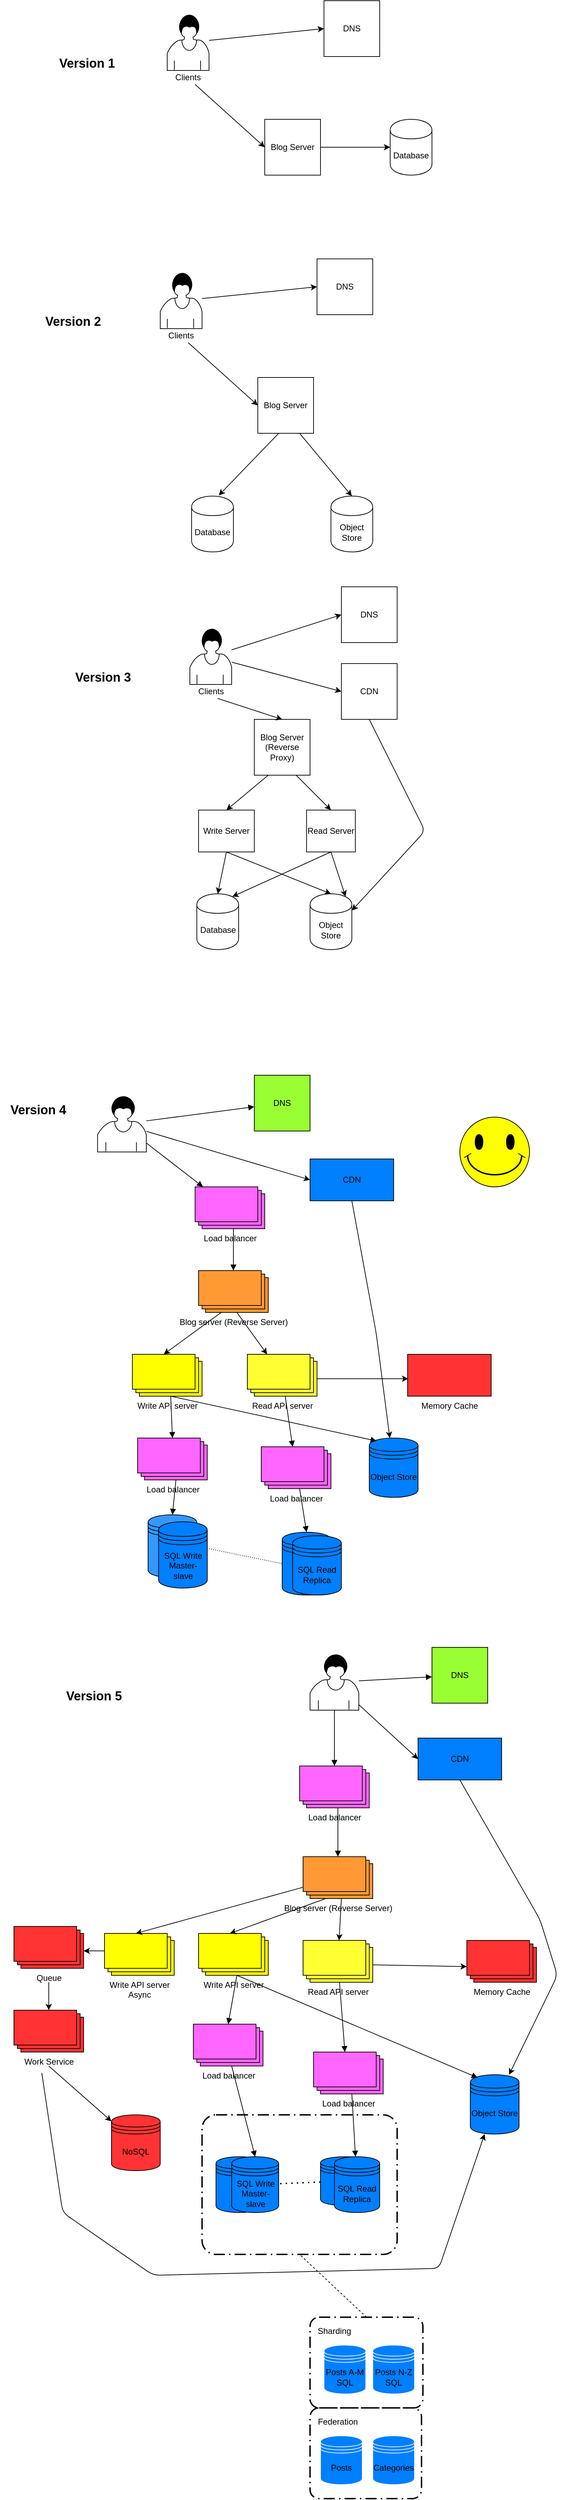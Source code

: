 <mxfile version="13.5.1" type="github">
  <diagram id="nIgM2CQnIiAUqfBgrc0h" name="Page-1">
    <mxGraphModel dx="1355" dy="1857" grid="1" gridSize="10" guides="1" tooltips="1" connect="1" arrows="1" fold="1" page="1" pageScale="1" pageWidth="850" pageHeight="1100" math="0" shadow="0">
      <root>
        <mxCell id="0" />
        <mxCell id="1" parent="0" />
        <mxCell id="j7_YDJlkBNI9QE4So6l1-29" value="" style="shape=mxgraph.bpmn.user_task;html=1;outlineConnect=0;" parent="1" vertex="1">
          <mxGeometry x="160" y="500" width="70" height="80" as="geometry" />
        </mxCell>
        <mxCell id="j7_YDJlkBNI9QE4So6l1-30" value="DNS" style="whiteSpace=wrap;html=1;aspect=fixed;fillColor=#99FF33;" parent="1" vertex="1">
          <mxGeometry x="385" y="470" width="80" height="80" as="geometry" />
        </mxCell>
        <mxCell id="j7_YDJlkBNI9QE4So6l1-34" value="Load balancer&lt;br&gt;" style="verticalLabelPosition=bottom;verticalAlign=top;html=1;shape=mxgraph.basic.layered_rect;dx=10;outlineConnect=0;fillColor=#FF66FF;" parent="1" vertex="1">
          <mxGeometry x="300" y="630" width="100" height="60" as="geometry" />
        </mxCell>
        <mxCell id="j7_YDJlkBNI9QE4So6l1-38" value="" style="endArrow=block;endFill=1;endSize=6;html=1;" parent="1" source="j7_YDJlkBNI9QE4So6l1-29" target="j7_YDJlkBNI9QE4So6l1-30" edge="1">
          <mxGeometry width="100" relative="1" as="geometry">
            <mxPoint x="370" y="680" as="sourcePoint" />
            <mxPoint x="470" y="680" as="targetPoint" />
          </mxGeometry>
        </mxCell>
        <mxCell id="j7_YDJlkBNI9QE4So6l1-39" value="" style="endArrow=block;endFill=1;endSize=6;html=1;" parent="1" source="j7_YDJlkBNI9QE4So6l1-29" target="j7_YDJlkBNI9QE4So6l1-34" edge="1">
          <mxGeometry width="100" relative="1" as="geometry">
            <mxPoint x="370" y="680" as="sourcePoint" />
            <mxPoint x="470" y="680" as="targetPoint" />
          </mxGeometry>
        </mxCell>
        <mxCell id="j7_YDJlkBNI9QE4So6l1-40" value="Blog server (Reverse Server)" style="verticalLabelPosition=bottom;verticalAlign=top;html=1;shape=mxgraph.basic.layered_rect;dx=10;outlineConnect=0;fillColor=#FF9933;" parent="1" vertex="1">
          <mxGeometry x="305" y="750" width="100" height="60" as="geometry" />
        </mxCell>
        <mxCell id="j7_YDJlkBNI9QE4So6l1-42" value="" style="endArrow=block;endFill=1;endSize=6;html=1;exitX=0;exitY=0;exitDx=55;exitDy=60;exitPerimeter=0;" parent="1" source="j7_YDJlkBNI9QE4So6l1-34" target="j7_YDJlkBNI9QE4So6l1-40" edge="1">
          <mxGeometry width="100" relative="1" as="geometry">
            <mxPoint x="370" y="840" as="sourcePoint" />
            <mxPoint x="470" y="840" as="targetPoint" />
          </mxGeometry>
        </mxCell>
        <mxCell id="d7rvPpVfpuaWxD57RzpC-1" value="Write API server" style="verticalLabelPosition=bottom;verticalAlign=top;html=1;shape=mxgraph.basic.layered_rect;dx=10;outlineConnect=0;fillColor=#FFFF00;" vertex="1" parent="1">
          <mxGeometry x="210" y="870" width="100" height="60" as="geometry" />
        </mxCell>
        <mxCell id="d7rvPpVfpuaWxD57RzpC-2" value="Read API server" style="verticalLabelPosition=bottom;verticalAlign=top;html=1;shape=mxgraph.basic.layered_rect;dx=10;outlineConnect=0;fillColor=#FFFF33;" vertex="1" parent="1">
          <mxGeometry x="375" y="870" width="100" height="60" as="geometry" />
        </mxCell>
        <mxCell id="d7rvPpVfpuaWxD57RzpC-3" value="" style="endArrow=classic;html=1;entryX=0;entryY=0;entryDx=45;entryDy=0;entryPerimeter=0;exitX=0;exitY=0;exitDx=32.5;exitDy=60;exitPerimeter=0;" edge="1" parent="1" source="j7_YDJlkBNI9QE4So6l1-40" target="d7rvPpVfpuaWxD57RzpC-1">
          <mxGeometry width="50" height="50" relative="1" as="geometry">
            <mxPoint x="400" y="810" as="sourcePoint" />
            <mxPoint x="450" y="760" as="targetPoint" />
          </mxGeometry>
        </mxCell>
        <mxCell id="d7rvPpVfpuaWxD57RzpC-4" value="" style="endArrow=classic;html=1;exitX=0;exitY=0;exitDx=55;exitDy=60;exitPerimeter=0;" edge="1" parent="1" source="j7_YDJlkBNI9QE4So6l1-40" target="d7rvPpVfpuaWxD57RzpC-2">
          <mxGeometry width="50" height="50" relative="1" as="geometry">
            <mxPoint x="400" y="810" as="sourcePoint" />
            <mxPoint x="450" y="760" as="targetPoint" />
          </mxGeometry>
        </mxCell>
        <mxCell id="d7rvPpVfpuaWxD57RzpC-5" value="" style="verticalLabelPosition=bottom;verticalAlign=top;html=1;shape=mxgraph.basic.smiley;fillColor=#FFFF00;" vertex="1" parent="1">
          <mxGeometry x="680" y="530" width="100" height="100" as="geometry" />
        </mxCell>
        <mxCell id="d7rvPpVfpuaWxD57RzpC-6" value="" style="shape=datastore;whiteSpace=wrap;html=1;fillColor=#007FFF;" vertex="1" parent="1">
          <mxGeometry x="425" y="1125" width="70" height="90" as="geometry" />
        </mxCell>
        <mxCell id="d7rvPpVfpuaWxD57RzpC-10" value="" style="shape=datastore;whiteSpace=wrap;html=1;fillColor=#3399FF;" vertex="1" parent="1">
          <mxGeometry x="232.5" y="1100" width="70" height="90" as="geometry" />
        </mxCell>
        <mxCell id="d7rvPpVfpuaWxD57RzpC-11" value="" style="endArrow=none;html=1;rounded=0;dashed=1;dashPattern=1 2;exitX=1;exitY=0.5;exitDx=0;exitDy=0;entryX=0;entryY=0.5;entryDx=0;entryDy=0;" edge="1" parent="1" source="d7rvPpVfpuaWxD57RzpC-10" target="d7rvPpVfpuaWxD57RzpC-6">
          <mxGeometry relative="1" as="geometry">
            <mxPoint x="340" y="840" as="sourcePoint" />
            <mxPoint x="500" y="840" as="targetPoint" />
          </mxGeometry>
        </mxCell>
        <mxCell id="d7rvPpVfpuaWxD57RzpC-12" value="" style="resizable=0;html=1;align=left;verticalAlign=bottom;" connectable="0" vertex="1" parent="d7rvPpVfpuaWxD57RzpC-11">
          <mxGeometry x="-1" relative="1" as="geometry" />
        </mxCell>
        <mxCell id="d7rvPpVfpuaWxD57RzpC-13" value="" style="resizable=0;html=1;align=right;verticalAlign=bottom;" connectable="0" vertex="1" parent="d7rvPpVfpuaWxD57RzpC-11">
          <mxGeometry x="1" relative="1" as="geometry" />
        </mxCell>
        <mxCell id="d7rvPpVfpuaWxD57RzpC-14" value="" style="endArrow=classic;html=1;exitX=0;exitY=0;exitDx=100;exitDy=35;exitPerimeter=0;entryX=0.008;entryY=0.583;entryDx=0;entryDy=0;entryPerimeter=0;" edge="1" parent="1" source="d7rvPpVfpuaWxD57RzpC-2" target="d7rvPpVfpuaWxD57RzpC-114">
          <mxGeometry width="50" height="50" relative="1" as="geometry">
            <mxPoint x="400" y="840" as="sourcePoint" />
            <mxPoint x="610" y="907.5" as="targetPoint" />
          </mxGeometry>
        </mxCell>
        <mxCell id="d7rvPpVfpuaWxD57RzpC-15" value="" style="endArrow=block;endFill=1;endSize=6;html=1;exitX=0;exitY=0;exitDx=55;exitDy=60;exitPerimeter=0;entryX=0.5;entryY=0;entryDx=0;entryDy=0;" edge="1" parent="1" source="d7rvPpVfpuaWxD57RzpC-75" target="d7rvPpVfpuaWxD57RzpC-10">
          <mxGeometry width="100" relative="1" as="geometry">
            <mxPoint x="370" y="810" as="sourcePoint" />
            <mxPoint x="470" y="810" as="targetPoint" />
          </mxGeometry>
        </mxCell>
        <mxCell id="d7rvPpVfpuaWxD57RzpC-17" value="CDN" style="rounded=0;whiteSpace=wrap;html=1;fillColor=#007FFF;" vertex="1" parent="1">
          <mxGeometry x="465" y="590" width="120" height="60" as="geometry" />
        </mxCell>
        <mxCell id="d7rvPpVfpuaWxD57RzpC-18" value="" style="endArrow=classic;html=1;entryX=0;entryY=0.5;entryDx=0;entryDy=0;" edge="1" parent="1" source="j7_YDJlkBNI9QE4So6l1-29" target="d7rvPpVfpuaWxD57RzpC-17">
          <mxGeometry width="50" height="50" relative="1" as="geometry">
            <mxPoint x="400" y="840" as="sourcePoint" />
            <mxPoint x="450" y="790" as="targetPoint" />
          </mxGeometry>
        </mxCell>
        <mxCell id="d7rvPpVfpuaWxD57RzpC-19" value="" style="endArrow=classic;html=1;exitX=0.5;exitY=1;exitDx=0;exitDy=0;" edge="1" parent="1" source="d7rvPpVfpuaWxD57RzpC-17" target="d7rvPpVfpuaWxD57RzpC-70">
          <mxGeometry width="50" height="50" relative="1" as="geometry">
            <mxPoint x="400" y="840" as="sourcePoint" />
            <mxPoint x="450" y="790" as="targetPoint" />
            <Array as="points">
              <mxPoint x="560" y="840" />
            </Array>
          </mxGeometry>
        </mxCell>
        <mxCell id="d7rvPpVfpuaWxD57RzpC-20" value="" style="shape=mxgraph.bpmn.user_task;html=1;outlineConnect=0;fillColor=#FFFFFF;strokeColor=#000000;" vertex="1" parent="1">
          <mxGeometry x="260" y="-1050" width="60" height="80" as="geometry" />
        </mxCell>
        <mxCell id="d7rvPpVfpuaWxD57RzpC-21" value="Clients" style="text;html=1;strokeColor=none;fillColor=none;align=center;verticalAlign=middle;whiteSpace=wrap;rounded=0;" vertex="1" parent="1">
          <mxGeometry x="270" y="-970" width="40" height="20" as="geometry" />
        </mxCell>
        <mxCell id="d7rvPpVfpuaWxD57RzpC-23" value="DNS" style="whiteSpace=wrap;html=1;aspect=fixed;strokeColor=#000000;fillColor=#FFFFFF;" vertex="1" parent="1">
          <mxGeometry x="485" y="-1070" width="80" height="80" as="geometry" />
        </mxCell>
        <mxCell id="d7rvPpVfpuaWxD57RzpC-24" value="" style="endArrow=classic;html=1;entryX=0;entryY=0.5;entryDx=0;entryDy=0;" edge="1" parent="1" source="d7rvPpVfpuaWxD57RzpC-20" target="d7rvPpVfpuaWxD57RzpC-23">
          <mxGeometry width="50" height="50" relative="1" as="geometry">
            <mxPoint x="540" y="-810" as="sourcePoint" />
            <mxPoint x="590" y="-860" as="targetPoint" />
          </mxGeometry>
        </mxCell>
        <mxCell id="d7rvPpVfpuaWxD57RzpC-25" value="Blog Server" style="whiteSpace=wrap;html=1;aspect=fixed;strokeColor=#000000;fillColor=#FFFFFF;" vertex="1" parent="1">
          <mxGeometry x="400" y="-900" width="80" height="80" as="geometry" />
        </mxCell>
        <mxCell id="d7rvPpVfpuaWxD57RzpC-26" value="" style="endArrow=classic;html=1;exitX=0.75;exitY=1;exitDx=0;exitDy=0;entryX=0;entryY=0.5;entryDx=0;entryDy=0;" edge="1" parent="1" source="d7rvPpVfpuaWxD57RzpC-21" target="d7rvPpVfpuaWxD57RzpC-25">
          <mxGeometry width="50" height="50" relative="1" as="geometry">
            <mxPoint x="540" y="-810" as="sourcePoint" />
            <mxPoint x="590" y="-860" as="targetPoint" />
          </mxGeometry>
        </mxCell>
        <mxCell id="d7rvPpVfpuaWxD57RzpC-27" value="Database" style="shape=cylinder;whiteSpace=wrap;html=1;boundedLbl=1;backgroundOutline=1;strokeColor=#000000;fillColor=#FFFFFF;" vertex="1" parent="1">
          <mxGeometry x="580" y="-900" width="60" height="80" as="geometry" />
        </mxCell>
        <mxCell id="d7rvPpVfpuaWxD57RzpC-31" value="" style="endArrow=classic;html=1;entryX=0;entryY=0.5;entryDx=0;entryDy=0;exitX=1;exitY=0.5;exitDx=0;exitDy=0;" edge="1" parent="1" source="d7rvPpVfpuaWxD57RzpC-25" target="d7rvPpVfpuaWxD57RzpC-27">
          <mxGeometry width="50" height="50" relative="1" as="geometry">
            <mxPoint x="520" y="-830" as="sourcePoint" />
            <mxPoint x="570" y="-880" as="targetPoint" />
          </mxGeometry>
        </mxCell>
        <mxCell id="d7rvPpVfpuaWxD57RzpC-32" value="&lt;b&gt;&lt;font style=&quot;font-size: 18px&quot;&gt;Version 1&lt;/font&gt;&lt;/b&gt;" style="text;html=1;strokeColor=none;fillColor=none;align=center;verticalAlign=middle;whiteSpace=wrap;rounded=0;" vertex="1" parent="1">
          <mxGeometry x="90" y="-990" width="110" height="20" as="geometry" />
        </mxCell>
        <mxCell id="d7rvPpVfpuaWxD57RzpC-33" value="" style="shape=mxgraph.bpmn.user_task;html=1;outlineConnect=0;fillColor=#FFFFFF;strokeColor=#000000;" vertex="1" parent="1">
          <mxGeometry x="250" y="-680" width="60" height="80" as="geometry" />
        </mxCell>
        <mxCell id="d7rvPpVfpuaWxD57RzpC-34" value="Clients" style="text;html=1;strokeColor=none;fillColor=none;align=center;verticalAlign=middle;whiteSpace=wrap;rounded=0;" vertex="1" parent="1">
          <mxGeometry x="260" y="-600" width="40" height="20" as="geometry" />
        </mxCell>
        <mxCell id="d7rvPpVfpuaWxD57RzpC-35" value="DNS" style="whiteSpace=wrap;html=1;aspect=fixed;strokeColor=#000000;fillColor=#FFFFFF;" vertex="1" parent="1">
          <mxGeometry x="475" y="-700" width="80" height="80" as="geometry" />
        </mxCell>
        <mxCell id="d7rvPpVfpuaWxD57RzpC-36" value="" style="endArrow=classic;html=1;entryX=0;entryY=0.5;entryDx=0;entryDy=0;" edge="1" source="d7rvPpVfpuaWxD57RzpC-33" target="d7rvPpVfpuaWxD57RzpC-35" parent="1">
          <mxGeometry width="50" height="50" relative="1" as="geometry">
            <mxPoint x="530" y="-440" as="sourcePoint" />
            <mxPoint x="580" y="-490" as="targetPoint" />
          </mxGeometry>
        </mxCell>
        <mxCell id="d7rvPpVfpuaWxD57RzpC-37" value="Blog Server" style="whiteSpace=wrap;html=1;aspect=fixed;strokeColor=#000000;fillColor=#FFFFFF;" vertex="1" parent="1">
          <mxGeometry x="390" y="-530" width="80" height="80" as="geometry" />
        </mxCell>
        <mxCell id="d7rvPpVfpuaWxD57RzpC-38" value="" style="endArrow=classic;html=1;exitX=0.75;exitY=1;exitDx=0;exitDy=0;entryX=0;entryY=0.5;entryDx=0;entryDy=0;" edge="1" source="d7rvPpVfpuaWxD57RzpC-34" target="d7rvPpVfpuaWxD57RzpC-37" parent="1">
          <mxGeometry width="50" height="50" relative="1" as="geometry">
            <mxPoint x="530" y="-440" as="sourcePoint" />
            <mxPoint x="580" y="-490" as="targetPoint" />
          </mxGeometry>
        </mxCell>
        <mxCell id="d7rvPpVfpuaWxD57RzpC-39" value="Database" style="shape=cylinder;whiteSpace=wrap;html=1;boundedLbl=1;backgroundOutline=1;strokeColor=#000000;fillColor=#FFFFFF;" vertex="1" parent="1">
          <mxGeometry x="295" y="-360" width="60" height="80" as="geometry" />
        </mxCell>
        <mxCell id="d7rvPpVfpuaWxD57RzpC-42" value="&lt;b&gt;&lt;font style=&quot;font-size: 18px&quot;&gt;Version 2&lt;/font&gt;&lt;/b&gt;" style="text;html=1;strokeColor=none;fillColor=none;align=center;verticalAlign=middle;whiteSpace=wrap;rounded=0;" vertex="1" parent="1">
          <mxGeometry x="70" y="-620" width="110" height="20" as="geometry" />
        </mxCell>
        <mxCell id="d7rvPpVfpuaWxD57RzpC-43" value="" style="endArrow=classic;html=1;entryX=0.65;entryY=-0.012;entryDx=0;entryDy=0;entryPerimeter=0;" edge="1" parent="1" target="d7rvPpVfpuaWxD57RzpC-39">
          <mxGeometry width="50" height="50" relative="1" as="geometry">
            <mxPoint x="420" y="-450" as="sourcePoint" />
            <mxPoint x="450" y="-480" as="targetPoint" />
          </mxGeometry>
        </mxCell>
        <mxCell id="d7rvPpVfpuaWxD57RzpC-44" value="Object Store" style="shape=cylinder;whiteSpace=wrap;html=1;boundedLbl=1;backgroundOutline=1;strokeColor=#000000;fillColor=#FFFFFF;" vertex="1" parent="1">
          <mxGeometry x="495" y="-360" width="60" height="80" as="geometry" />
        </mxCell>
        <mxCell id="d7rvPpVfpuaWxD57RzpC-45" value="" style="endArrow=classic;html=1;entryX=0.5;entryY=0;entryDx=0;entryDy=0;exitX=0.75;exitY=1;exitDx=0;exitDy=0;" edge="1" parent="1" source="d7rvPpVfpuaWxD57RzpC-37" target="d7rvPpVfpuaWxD57RzpC-44">
          <mxGeometry width="50" height="50" relative="1" as="geometry">
            <mxPoint x="400" y="-430" as="sourcePoint" />
            <mxPoint x="450" y="-480" as="targetPoint" />
          </mxGeometry>
        </mxCell>
        <mxCell id="d7rvPpVfpuaWxD57RzpC-46" value="" style="shape=mxgraph.bpmn.user_task;html=1;outlineConnect=0;fillColor=#FFFFFF;strokeColor=#000000;" vertex="1" parent="1">
          <mxGeometry x="292.5" y="-170" width="60" height="80" as="geometry" />
        </mxCell>
        <mxCell id="d7rvPpVfpuaWxD57RzpC-47" value="Clients" style="text;html=1;strokeColor=none;fillColor=none;align=center;verticalAlign=middle;whiteSpace=wrap;rounded=0;" vertex="1" parent="1">
          <mxGeometry x="302.5" y="-90" width="40" height="20" as="geometry" />
        </mxCell>
        <mxCell id="d7rvPpVfpuaWxD57RzpC-48" value="DNS" style="whiteSpace=wrap;html=1;aspect=fixed;strokeColor=#000000;fillColor=#FFFFFF;" vertex="1" parent="1">
          <mxGeometry x="510" y="-230" width="80" height="80" as="geometry" />
        </mxCell>
        <mxCell id="d7rvPpVfpuaWxD57RzpC-49" value="" style="endArrow=classic;html=1;entryX=0;entryY=0.5;entryDx=0;entryDy=0;" edge="1" source="d7rvPpVfpuaWxD57RzpC-46" target="d7rvPpVfpuaWxD57RzpC-48" parent="1">
          <mxGeometry width="50" height="50" relative="1" as="geometry">
            <mxPoint x="572.5" y="70" as="sourcePoint" />
            <mxPoint x="622.5" y="20" as="targetPoint" />
          </mxGeometry>
        </mxCell>
        <mxCell id="d7rvPpVfpuaWxD57RzpC-50" value="Blog Server&lt;br&gt;(Reverse Proxy)" style="whiteSpace=wrap;html=1;aspect=fixed;strokeColor=#000000;fillColor=#FFFFFF;" vertex="1" parent="1">
          <mxGeometry x="385" y="-40" width="80" height="80" as="geometry" />
        </mxCell>
        <mxCell id="d7rvPpVfpuaWxD57RzpC-51" value="" style="endArrow=classic;html=1;exitX=0.75;exitY=1;exitDx=0;exitDy=0;entryX=0.5;entryY=0;entryDx=0;entryDy=0;" edge="1" source="d7rvPpVfpuaWxD57RzpC-47" target="d7rvPpVfpuaWxD57RzpC-50" parent="1">
          <mxGeometry width="50" height="50" relative="1" as="geometry">
            <mxPoint x="572.5" y="70" as="sourcePoint" />
            <mxPoint x="622.5" y="20" as="targetPoint" />
          </mxGeometry>
        </mxCell>
        <mxCell id="d7rvPpVfpuaWxD57RzpC-52" value="Database" style="shape=cylinder;whiteSpace=wrap;html=1;boundedLbl=1;backgroundOutline=1;strokeColor=#000000;fillColor=#FFFFFF;" vertex="1" parent="1">
          <mxGeometry x="302.5" y="210" width="60" height="80" as="geometry" />
        </mxCell>
        <mxCell id="d7rvPpVfpuaWxD57RzpC-53" value="&lt;b&gt;&lt;font style=&quot;font-size: 18px&quot;&gt;Version 3&lt;/font&gt;&lt;/b&gt;" style="text;html=1;strokeColor=none;fillColor=none;align=center;verticalAlign=middle;whiteSpace=wrap;rounded=0;" vertex="1" parent="1">
          <mxGeometry x="112.5" y="-110" width="110" height="20" as="geometry" />
        </mxCell>
        <mxCell id="d7rvPpVfpuaWxD57RzpC-55" value="Object Store" style="shape=cylinder;whiteSpace=wrap;html=1;boundedLbl=1;backgroundOutline=1;strokeColor=#000000;fillColor=#FFFFFF;" vertex="1" parent="1">
          <mxGeometry x="465" y="210" width="60" height="80" as="geometry" />
        </mxCell>
        <mxCell id="d7rvPpVfpuaWxD57RzpC-57" value="Write Server" style="rounded=0;whiteSpace=wrap;html=1;strokeColor=#000000;fillColor=#FFFFFF;" vertex="1" parent="1">
          <mxGeometry x="305" y="90" width="80" height="60" as="geometry" />
        </mxCell>
        <mxCell id="d7rvPpVfpuaWxD57RzpC-58" value="Read Server" style="rounded=0;whiteSpace=wrap;html=1;strokeColor=#000000;fillColor=#FFFFFF;" vertex="1" parent="1">
          <mxGeometry x="460" y="90" width="70" height="60" as="geometry" />
        </mxCell>
        <mxCell id="d7rvPpVfpuaWxD57RzpC-60" value="" style="endArrow=classic;html=1;exitX=0.25;exitY=1;exitDx=0;exitDy=0;entryX=0.5;entryY=0;entryDx=0;entryDy=0;" edge="1" parent="1" source="d7rvPpVfpuaWxD57RzpC-50" target="d7rvPpVfpuaWxD57RzpC-57">
          <mxGeometry width="50" height="50" relative="1" as="geometry">
            <mxPoint x="400" y="100" as="sourcePoint" />
            <mxPoint x="450" y="50" as="targetPoint" />
          </mxGeometry>
        </mxCell>
        <mxCell id="d7rvPpVfpuaWxD57RzpC-61" value="" style="endArrow=classic;html=1;entryX=0.5;entryY=0;entryDx=0;entryDy=0;exitX=0.75;exitY=1;exitDx=0;exitDy=0;" edge="1" parent="1" source="d7rvPpVfpuaWxD57RzpC-50" target="d7rvPpVfpuaWxD57RzpC-58">
          <mxGeometry width="50" height="50" relative="1" as="geometry">
            <mxPoint x="400" y="100" as="sourcePoint" />
            <mxPoint x="450" y="50" as="targetPoint" />
          </mxGeometry>
        </mxCell>
        <mxCell id="d7rvPpVfpuaWxD57RzpC-62" value="" style="endArrow=classic;html=1;exitX=0.5;exitY=1;exitDx=0;exitDy=0;entryX=0.5;entryY=0;entryDx=0;entryDy=0;" edge="1" parent="1" source="d7rvPpVfpuaWxD57RzpC-57" target="d7rvPpVfpuaWxD57RzpC-52">
          <mxGeometry width="50" height="50" relative="1" as="geometry">
            <mxPoint x="400" y="150" as="sourcePoint" />
            <mxPoint x="450" y="100" as="targetPoint" />
          </mxGeometry>
        </mxCell>
        <mxCell id="d7rvPpVfpuaWxD57RzpC-63" value="" style="endArrow=classic;html=1;exitX=0.5;exitY=1;exitDx=0;exitDy=0;entryX=0.5;entryY=0;entryDx=0;entryDy=0;" edge="1" parent="1" source="d7rvPpVfpuaWxD57RzpC-57" target="d7rvPpVfpuaWxD57RzpC-55">
          <mxGeometry width="50" height="50" relative="1" as="geometry">
            <mxPoint x="400" y="150" as="sourcePoint" />
            <mxPoint x="450" y="100" as="targetPoint" />
          </mxGeometry>
        </mxCell>
        <mxCell id="d7rvPpVfpuaWxD57RzpC-64" value="" style="endArrow=classic;html=1;exitX=0.5;exitY=1;exitDx=0;exitDy=0;entryX=0.85;entryY=0.05;entryDx=0;entryDy=0;entryPerimeter=0;" edge="1" parent="1" source="d7rvPpVfpuaWxD57RzpC-58" target="d7rvPpVfpuaWxD57RzpC-52">
          <mxGeometry width="50" height="50" relative="1" as="geometry">
            <mxPoint x="400" y="150" as="sourcePoint" />
            <mxPoint x="450" y="100" as="targetPoint" />
          </mxGeometry>
        </mxCell>
        <mxCell id="d7rvPpVfpuaWxD57RzpC-65" value="" style="endArrow=classic;html=1;entryX=0.85;entryY=0.05;entryDx=0;entryDy=0;entryPerimeter=0;exitX=0.5;exitY=1;exitDx=0;exitDy=0;" edge="1" parent="1" source="d7rvPpVfpuaWxD57RzpC-58" target="d7rvPpVfpuaWxD57RzpC-55">
          <mxGeometry width="50" height="50" relative="1" as="geometry">
            <mxPoint x="400" y="150" as="sourcePoint" />
            <mxPoint x="450" y="100" as="targetPoint" />
          </mxGeometry>
        </mxCell>
        <mxCell id="d7rvPpVfpuaWxD57RzpC-66" value="CDN" style="whiteSpace=wrap;html=1;aspect=fixed;strokeColor=#000000;fillColor=#FFFFFF;" vertex="1" parent="1">
          <mxGeometry x="510" y="-120" width="80" height="80" as="geometry" />
        </mxCell>
        <mxCell id="d7rvPpVfpuaWxD57RzpC-67" value="" style="endArrow=classic;html=1;entryX=0;entryY=0.5;entryDx=0;entryDy=0;" edge="1" parent="1" source="d7rvPpVfpuaWxD57RzpC-46" target="d7rvPpVfpuaWxD57RzpC-66">
          <mxGeometry width="50" height="50" relative="1" as="geometry">
            <mxPoint x="400" y="150" as="sourcePoint" />
            <mxPoint x="450" y="100" as="targetPoint" />
          </mxGeometry>
        </mxCell>
        <mxCell id="d7rvPpVfpuaWxD57RzpC-68" value="" style="endArrow=classic;html=1;exitX=0.5;exitY=1;exitDx=0;exitDy=0;entryX=1;entryY=0.3;entryDx=0;entryDy=0;" edge="1" parent="1" source="d7rvPpVfpuaWxD57RzpC-66" target="d7rvPpVfpuaWxD57RzpC-55">
          <mxGeometry width="50" height="50" relative="1" as="geometry">
            <mxPoint x="400" y="150" as="sourcePoint" />
            <mxPoint x="450" y="100" as="targetPoint" />
            <Array as="points">
              <mxPoint x="630" y="120" />
            </Array>
          </mxGeometry>
        </mxCell>
        <mxCell id="d7rvPpVfpuaWxD57RzpC-69" value="&lt;b&gt;&lt;font style=&quot;font-size: 18px&quot;&gt;Version 4&lt;/font&gt;&lt;/b&gt;" style="text;html=1;strokeColor=none;fillColor=none;align=center;verticalAlign=middle;whiteSpace=wrap;rounded=0;" vertex="1" parent="1">
          <mxGeometry x="20" y="510" width="110" height="20" as="geometry" />
        </mxCell>
        <mxCell id="d7rvPpVfpuaWxD57RzpC-70" value="Object Store" style="shape=datastore;whiteSpace=wrap;html=1;strokeColor=#000000;fillColor=#007FFF;" vertex="1" parent="1">
          <mxGeometry x="550" y="990" width="70" height="85" as="geometry" />
        </mxCell>
        <mxCell id="d7rvPpVfpuaWxD57RzpC-71" value="" style="endArrow=block;endFill=1;endSize=6;html=1;exitX=0;exitY=0;exitDx=55;exitDy=60;exitPerimeter=0;entryX=0.15;entryY=0.05;entryDx=0;entryDy=0;entryPerimeter=0;" edge="1" parent="1" source="d7rvPpVfpuaWxD57RzpC-1" target="d7rvPpVfpuaWxD57RzpC-70">
          <mxGeometry width="100" relative="1" as="geometry">
            <mxPoint x="370" y="870" as="sourcePoint" />
            <mxPoint x="470" y="870" as="targetPoint" />
          </mxGeometry>
        </mxCell>
        <mxCell id="d7rvPpVfpuaWxD57RzpC-73" value="&lt;span&gt;SQL Read Replica&lt;/span&gt;" style="shape=datastore;whiteSpace=wrap;html=1;strokeColor=#000000;fillColor=#007FFF;" vertex="1" parent="1">
          <mxGeometry x="440" y="1130" width="70" height="85" as="geometry" />
        </mxCell>
        <mxCell id="d7rvPpVfpuaWxD57RzpC-74" value="&lt;span&gt;SQL Write Master-slave&lt;/span&gt;" style="shape=datastore;whiteSpace=wrap;html=1;strokeColor=#000000;fillColor=#007FFF;" vertex="1" parent="1">
          <mxGeometry x="247.5" y="1110" width="70" height="95" as="geometry" />
        </mxCell>
        <mxCell id="d7rvPpVfpuaWxD57RzpC-75" value="Load balancer&lt;br&gt;" style="verticalLabelPosition=bottom;verticalAlign=top;html=1;shape=mxgraph.basic.layered_rect;dx=10;outlineConnect=0;fillColor=#FF66FF;" vertex="1" parent="1">
          <mxGeometry x="217.5" y="990" width="100" height="60" as="geometry" />
        </mxCell>
        <mxCell id="d7rvPpVfpuaWxD57RzpC-76" value="" style="endArrow=block;endFill=1;endSize=6;html=1;exitX=0;exitY=0;exitDx=55;exitDy=60;exitPerimeter=0;entryX=0.5;entryY=0;entryDx=0;entryDy=0;" edge="1" parent="1" source="d7rvPpVfpuaWxD57RzpC-1" target="d7rvPpVfpuaWxD57RzpC-75">
          <mxGeometry width="100" relative="1" as="geometry">
            <mxPoint x="265" y="930" as="sourcePoint" />
            <mxPoint x="267.5" y="1100" as="targetPoint" />
          </mxGeometry>
        </mxCell>
        <mxCell id="d7rvPpVfpuaWxD57RzpC-79" value="Load balancer&lt;br&gt;" style="verticalLabelPosition=bottom;verticalAlign=top;html=1;shape=mxgraph.basic.layered_rect;dx=10;outlineConnect=0;fillColor=#FF66FF;" vertex="1" parent="1">
          <mxGeometry x="395" y="1002.5" width="100" height="60" as="geometry" />
        </mxCell>
        <mxCell id="d7rvPpVfpuaWxD57RzpC-80" value="" style="endArrow=block;endFill=1;endSize=6;html=1;entryX=0;entryY=0;entryDx=45;entryDy=0;entryPerimeter=0;" edge="1" parent="1" source="d7rvPpVfpuaWxD57RzpC-2" target="d7rvPpVfpuaWxD57RzpC-79">
          <mxGeometry width="100" relative="1" as="geometry">
            <mxPoint x="370" y="980" as="sourcePoint" />
            <mxPoint x="470" y="980" as="targetPoint" />
          </mxGeometry>
        </mxCell>
        <mxCell id="d7rvPpVfpuaWxD57RzpC-81" value="" style="endArrow=block;endFill=1;endSize=6;html=1;exitX=0;exitY=0;exitDx=55;exitDy=60;exitPerimeter=0;entryX=0.5;entryY=0;entryDx=0;entryDy=0;" edge="1" parent="1" source="d7rvPpVfpuaWxD57RzpC-79" target="d7rvPpVfpuaWxD57RzpC-6">
          <mxGeometry width="100" relative="1" as="geometry">
            <mxPoint x="370" y="980" as="sourcePoint" />
            <mxPoint x="470" y="980" as="targetPoint" />
          </mxGeometry>
        </mxCell>
        <mxCell id="d7rvPpVfpuaWxD57RzpC-82" value="" style="shape=mxgraph.bpmn.user_task;html=1;outlineConnect=0;" vertex="1" parent="1">
          <mxGeometry x="465" y="1300" width="70" height="80" as="geometry" />
        </mxCell>
        <mxCell id="d7rvPpVfpuaWxD57RzpC-83" value="DNS" style="whiteSpace=wrap;html=1;aspect=fixed;fillColor=#99FF33;" vertex="1" parent="1">
          <mxGeometry x="640" y="1290" width="80" height="80" as="geometry" />
        </mxCell>
        <mxCell id="d7rvPpVfpuaWxD57RzpC-84" value="Load balancer&lt;br&gt;" style="verticalLabelPosition=bottom;verticalAlign=top;html=1;shape=mxgraph.basic.layered_rect;dx=10;outlineConnect=0;fillColor=#FF66FF;" vertex="1" parent="1">
          <mxGeometry x="450" y="1460" width="100" height="60" as="geometry" />
        </mxCell>
        <mxCell id="d7rvPpVfpuaWxD57RzpC-85" value="" style="endArrow=block;endFill=1;endSize=6;html=1;" edge="1" source="d7rvPpVfpuaWxD57RzpC-82" target="d7rvPpVfpuaWxD57RzpC-83" parent="1">
          <mxGeometry width="100" relative="1" as="geometry">
            <mxPoint x="450" y="1520" as="sourcePoint" />
            <mxPoint x="550" y="1520" as="targetPoint" />
          </mxGeometry>
        </mxCell>
        <mxCell id="d7rvPpVfpuaWxD57RzpC-86" value="" style="endArrow=block;endFill=1;endSize=6;html=1;" edge="1" source="d7rvPpVfpuaWxD57RzpC-82" target="d7rvPpVfpuaWxD57RzpC-84" parent="1">
          <mxGeometry width="100" relative="1" as="geometry">
            <mxPoint x="450" y="1520" as="sourcePoint" />
            <mxPoint x="550" y="1520" as="targetPoint" />
          </mxGeometry>
        </mxCell>
        <mxCell id="d7rvPpVfpuaWxD57RzpC-87" value="Blog server (Reverse Server)" style="verticalLabelPosition=bottom;verticalAlign=top;html=1;shape=mxgraph.basic.layered_rect;dx=10;outlineConnect=0;fillColor=#FF9933;" vertex="1" parent="1">
          <mxGeometry x="455" y="1590" width="100" height="60" as="geometry" />
        </mxCell>
        <mxCell id="d7rvPpVfpuaWxD57RzpC-88" value="" style="endArrow=block;endFill=1;endSize=6;html=1;exitX=0;exitY=0;exitDx=55;exitDy=60;exitPerimeter=0;" edge="1" source="d7rvPpVfpuaWxD57RzpC-84" target="d7rvPpVfpuaWxD57RzpC-87" parent="1">
          <mxGeometry width="100" relative="1" as="geometry">
            <mxPoint x="450" y="1680" as="sourcePoint" />
            <mxPoint x="550" y="1680" as="targetPoint" />
          </mxGeometry>
        </mxCell>
        <mxCell id="d7rvPpVfpuaWxD57RzpC-89" value="Write API server" style="verticalLabelPosition=bottom;verticalAlign=top;html=1;shape=mxgraph.basic.layered_rect;dx=10;outlineConnect=0;fillColor=#FFFF00;" vertex="1" parent="1">
          <mxGeometry x="305" y="1700" width="100" height="60" as="geometry" />
        </mxCell>
        <mxCell id="d7rvPpVfpuaWxD57RzpC-90" value="Read API server" style="verticalLabelPosition=bottom;verticalAlign=top;html=1;shape=mxgraph.basic.layered_rect;dx=10;outlineConnect=0;fillColor=#FFFF33;" vertex="1" parent="1">
          <mxGeometry x="455" y="1710" width="100" height="60" as="geometry" />
        </mxCell>
        <mxCell id="d7rvPpVfpuaWxD57RzpC-91" value="" style="endArrow=classic;html=1;entryX=0;entryY=0;entryDx=45;entryDy=0;entryPerimeter=0;exitX=0;exitY=0;exitDx=32.5;exitDy=60;exitPerimeter=0;" edge="1" source="d7rvPpVfpuaWxD57RzpC-87" target="d7rvPpVfpuaWxD57RzpC-89" parent="1">
          <mxGeometry width="50" height="50" relative="1" as="geometry">
            <mxPoint x="480" y="1650" as="sourcePoint" />
            <mxPoint x="530" y="1600" as="targetPoint" />
          </mxGeometry>
        </mxCell>
        <mxCell id="d7rvPpVfpuaWxD57RzpC-92" value="" style="endArrow=classic;html=1;exitX=0;exitY=0;exitDx=55;exitDy=60;exitPerimeter=0;" edge="1" source="d7rvPpVfpuaWxD57RzpC-87" target="d7rvPpVfpuaWxD57RzpC-90" parent="1">
          <mxGeometry width="50" height="50" relative="1" as="geometry">
            <mxPoint x="480" y="1650" as="sourcePoint" />
            <mxPoint x="530" y="1600" as="targetPoint" />
          </mxGeometry>
        </mxCell>
        <mxCell id="d7rvPpVfpuaWxD57RzpC-94" value="Memory Cache" style="verticalLabelPosition=bottom;verticalAlign=top;html=1;shape=mxgraph.basic.layered_rect;dx=10;outlineConnect=0;fillColor=#FF3333;" vertex="1" parent="1">
          <mxGeometry x="690" y="1710" width="100" height="60" as="geometry" />
        </mxCell>
        <mxCell id="d7rvPpVfpuaWxD57RzpC-99" value="" style="endArrow=classic;html=1;exitX=0;exitY=0;exitDx=100;exitDy=35;exitPerimeter=0;entryX=0;entryY=0;entryDx=0;entryDy=37.5;entryPerimeter=0;" edge="1" source="d7rvPpVfpuaWxD57RzpC-90" target="d7rvPpVfpuaWxD57RzpC-94" parent="1">
          <mxGeometry width="50" height="50" relative="1" as="geometry">
            <mxPoint x="480" y="1680" as="sourcePoint" />
            <mxPoint x="650" y="1700" as="targetPoint" />
          </mxGeometry>
        </mxCell>
        <mxCell id="d7rvPpVfpuaWxD57RzpC-100" value="" style="endArrow=block;endFill=1;endSize=6;html=1;exitX=0;exitY=0;exitDx=55;exitDy=60;exitPerimeter=0;entryX=0.5;entryY=0;entryDx=0;entryDy=0;" edge="1" source="d7rvPpVfpuaWxD57RzpC-109" target="d7rvPpVfpuaWxD57RzpC-152" parent="1">
          <mxGeometry width="100" relative="1" as="geometry">
            <mxPoint x="450" y="1650" as="sourcePoint" />
            <mxPoint x="365" y="1987.5" as="targetPoint" />
          </mxGeometry>
        </mxCell>
        <mxCell id="d7rvPpVfpuaWxD57RzpC-101" value="CDN" style="rounded=0;whiteSpace=wrap;html=1;fillColor=#007FFF;" vertex="1" parent="1">
          <mxGeometry x="620" y="1420" width="120" height="60" as="geometry" />
        </mxCell>
        <mxCell id="d7rvPpVfpuaWxD57RzpC-102" value="" style="endArrow=classic;html=1;entryX=0;entryY=0.5;entryDx=0;entryDy=0;" edge="1" source="d7rvPpVfpuaWxD57RzpC-82" target="d7rvPpVfpuaWxD57RzpC-101" parent="1">
          <mxGeometry width="50" height="50" relative="1" as="geometry">
            <mxPoint x="480" y="1680" as="sourcePoint" />
            <mxPoint x="530" y="1630" as="targetPoint" />
          </mxGeometry>
        </mxCell>
        <mxCell id="d7rvPpVfpuaWxD57RzpC-103" value="" style="endArrow=classic;html=1;exitX=0.5;exitY=1;exitDx=0;exitDy=0;" edge="1" source="d7rvPpVfpuaWxD57RzpC-101" target="d7rvPpVfpuaWxD57RzpC-105" parent="1">
          <mxGeometry width="50" height="50" relative="1" as="geometry">
            <mxPoint x="480" y="1680" as="sourcePoint" />
            <mxPoint x="530" y="1630" as="targetPoint" />
            <Array as="points">
              <mxPoint x="795" y="1680" />
              <mxPoint x="820" y="1760" />
            </Array>
          </mxGeometry>
        </mxCell>
        <mxCell id="d7rvPpVfpuaWxD57RzpC-104" value="&lt;b&gt;&lt;font style=&quot;font-size: 18px&quot;&gt;Version 5&lt;/font&gt;&lt;/b&gt;" style="text;html=1;strokeColor=none;fillColor=none;align=center;verticalAlign=middle;whiteSpace=wrap;rounded=0;" vertex="1" parent="1">
          <mxGeometry x="100" y="1350" width="110" height="20" as="geometry" />
        </mxCell>
        <mxCell id="d7rvPpVfpuaWxD57RzpC-105" value="Object Store" style="shape=datastore;whiteSpace=wrap;html=1;strokeColor=#000000;fillColor=#007FFF;" vertex="1" parent="1">
          <mxGeometry x="695" y="1902.5" width="70" height="85" as="geometry" />
        </mxCell>
        <mxCell id="d7rvPpVfpuaWxD57RzpC-106" value="" style="endArrow=block;endFill=1;endSize=6;html=1;exitX=0;exitY=0;exitDx=55;exitDy=60;exitPerimeter=0;entryX=0.15;entryY=0.05;entryDx=0;entryDy=0;entryPerimeter=0;" edge="1" source="d7rvPpVfpuaWxD57RzpC-89" target="d7rvPpVfpuaWxD57RzpC-105" parent="1">
          <mxGeometry width="100" relative="1" as="geometry">
            <mxPoint x="450" y="1710" as="sourcePoint" />
            <mxPoint x="550" y="1710" as="targetPoint" />
          </mxGeometry>
        </mxCell>
        <mxCell id="d7rvPpVfpuaWxD57RzpC-109" value="Load balancer&lt;br&gt;" style="verticalLabelPosition=bottom;verticalAlign=top;html=1;shape=mxgraph.basic.layered_rect;dx=10;outlineConnect=0;fillColor=#FF66FF;" vertex="1" parent="1">
          <mxGeometry x="297.5" y="1830" width="100" height="60" as="geometry" />
        </mxCell>
        <mxCell id="d7rvPpVfpuaWxD57RzpC-110" value="" style="endArrow=block;endFill=1;endSize=6;html=1;exitX=0;exitY=0;exitDx=55;exitDy=60;exitPerimeter=0;entryX=0.5;entryY=0;entryDx=0;entryDy=0;" edge="1" source="d7rvPpVfpuaWxD57RzpC-89" target="d7rvPpVfpuaWxD57RzpC-109" parent="1">
          <mxGeometry width="100" relative="1" as="geometry">
            <mxPoint x="345" y="1770" as="sourcePoint" />
            <mxPoint x="347.5" y="1940" as="targetPoint" />
          </mxGeometry>
        </mxCell>
        <mxCell id="d7rvPpVfpuaWxD57RzpC-111" value="Load balancer&lt;br&gt;" style="verticalLabelPosition=bottom;verticalAlign=top;html=1;shape=mxgraph.basic.layered_rect;dx=10;outlineConnect=0;fillColor=#FF66FF;" vertex="1" parent="1">
          <mxGeometry x="470" y="1870" width="100" height="60" as="geometry" />
        </mxCell>
        <mxCell id="d7rvPpVfpuaWxD57RzpC-112" value="" style="endArrow=block;endFill=1;endSize=6;html=1;entryX=0;entryY=0;entryDx=45;entryDy=0;entryPerimeter=0;" edge="1" source="d7rvPpVfpuaWxD57RzpC-90" target="d7rvPpVfpuaWxD57RzpC-111" parent="1">
          <mxGeometry width="100" relative="1" as="geometry">
            <mxPoint x="450" y="1820" as="sourcePoint" />
            <mxPoint x="550" y="1820" as="targetPoint" />
          </mxGeometry>
        </mxCell>
        <mxCell id="d7rvPpVfpuaWxD57RzpC-114" value="Memory Cache" style="verticalLabelPosition=bottom;verticalAlign=top;html=1;shape=mxgraph.basic.rect;fillColor2=none;strokeWidth=1;size=20;indent=5;fillColor=#FF3333;" vertex="1" parent="1">
          <mxGeometry x="605" y="870" width="120" height="60" as="geometry" />
        </mxCell>
        <mxCell id="d7rvPpVfpuaWxD57RzpC-115" value="" style="rounded=1;arcSize=10;dashed=1;strokeColor=#000000;fillColor=none;gradientColor=none;dashPattern=8 3 1 3;strokeWidth=2;" vertex="1" parent="1">
          <mxGeometry x="465" y="2250" width="162" height="130" as="geometry" />
        </mxCell>
        <mxCell id="d7rvPpVfpuaWxD57RzpC-119" value="" style="rounded=1;arcSize=10;dashed=1;strokeColor=#000000;fillColor=none;gradientColor=none;dashPattern=8 3 1 3;strokeWidth=2;" vertex="1" parent="1">
          <mxGeometry x="465" y="2380" width="160" height="130" as="geometry" />
        </mxCell>
        <mxCell id="d7rvPpVfpuaWxD57RzpC-122" value="Sharding" style="text;html=1;strokeColor=none;fillColor=none;align=center;verticalAlign=middle;whiteSpace=wrap;rounded=0;" vertex="1" parent="1">
          <mxGeometry x="480" y="2260" width="40" height="20" as="geometry" />
        </mxCell>
        <mxCell id="d7rvPpVfpuaWxD57RzpC-123" value="Federation" style="text;html=1;strokeColor=none;fillColor=none;align=center;verticalAlign=middle;whiteSpace=wrap;rounded=0;" vertex="1" parent="1">
          <mxGeometry x="485" y="2390" width="40" height="20" as="geometry" />
        </mxCell>
        <mxCell id="d7rvPpVfpuaWxD57RzpC-127" value="NoSQL" style="shape=datastore;whiteSpace=wrap;html=1;strokeColor=#000000;fillColor=#FF3333;" vertex="1" parent="1">
          <mxGeometry x="180" y="1960" width="70" height="80" as="geometry" />
        </mxCell>
        <mxCell id="d7rvPpVfpuaWxD57RzpC-128" value="Write API server&lt;br&gt;Async" style="verticalLabelPosition=bottom;verticalAlign=top;html=1;shape=mxgraph.basic.layered_rect;dx=10;outlineConnect=0;fillColor=#FFFF00;" vertex="1" parent="1">
          <mxGeometry x="170" y="1700" width="100" height="60" as="geometry" />
        </mxCell>
        <mxCell id="d7rvPpVfpuaWxD57RzpC-129" value="Queue" style="verticalLabelPosition=bottom;verticalAlign=top;html=1;shape=mxgraph.basic.layered_rect;dx=10;outlineConnect=0;strokeColor=#000000;fillColor=#FF3333;" vertex="1" parent="1">
          <mxGeometry x="40" y="1690" width="100" height="60" as="geometry" />
        </mxCell>
        <mxCell id="d7rvPpVfpuaWxD57RzpC-130" value="Work Service" style="verticalLabelPosition=bottom;verticalAlign=top;html=1;shape=mxgraph.basic.layered_rect;dx=10;outlineConnect=0;strokeColor=#000000;fillColor=#FF3333;" vertex="1" parent="1">
          <mxGeometry x="40" y="1810" width="100" height="60" as="geometry" />
        </mxCell>
        <mxCell id="d7rvPpVfpuaWxD57RzpC-131" value="" style="endArrow=classic;html=1;entryX=0;entryY=0;entryDx=45;entryDy=0;entryPerimeter=0;" edge="1" parent="1" source="d7rvPpVfpuaWxD57RzpC-87" target="d7rvPpVfpuaWxD57RzpC-128">
          <mxGeometry width="50" height="50" relative="1" as="geometry">
            <mxPoint x="232.5" y="1650" as="sourcePoint" />
            <mxPoint x="282.5" y="1600" as="targetPoint" />
          </mxGeometry>
        </mxCell>
        <mxCell id="d7rvPpVfpuaWxD57RzpC-132" value="" style="endArrow=classic;html=1;exitX=0;exitY=0;exitDx=0;exitDy=25;exitPerimeter=0;entryX=0;entryY=0;entryDx=100;entryDy=35;entryPerimeter=0;" edge="1" parent="1" source="d7rvPpVfpuaWxD57RzpC-128" target="d7rvPpVfpuaWxD57RzpC-129">
          <mxGeometry width="50" height="50" relative="1" as="geometry">
            <mxPoint x="400" y="1840" as="sourcePoint" />
            <mxPoint x="450" y="1790" as="targetPoint" />
          </mxGeometry>
        </mxCell>
        <mxCell id="d7rvPpVfpuaWxD57RzpC-133" value="" style="endArrow=classic;html=1;exitX=0.5;exitY=1.333;exitDx=0;exitDy=0;exitPerimeter=0;" edge="1" parent="1" source="d7rvPpVfpuaWxD57RzpC-129" target="d7rvPpVfpuaWxD57RzpC-130">
          <mxGeometry width="50" height="50" relative="1" as="geometry">
            <mxPoint x="400" y="2050" as="sourcePoint" />
            <mxPoint x="450" y="2000" as="targetPoint" />
          </mxGeometry>
        </mxCell>
        <mxCell id="d7rvPpVfpuaWxD57RzpC-134" value="" style="endArrow=classic;html=1;" edge="1" parent="1" target="d7rvPpVfpuaWxD57RzpC-127">
          <mxGeometry width="50" height="50" relative="1" as="geometry">
            <mxPoint x="90" y="1890" as="sourcePoint" />
            <mxPoint x="450" y="2000" as="targetPoint" />
          </mxGeometry>
        </mxCell>
        <mxCell id="d7rvPpVfpuaWxD57RzpC-138" value="" style="endArrow=classic;html=1;" edge="1" parent="1" target="d7rvPpVfpuaWxD57RzpC-105">
          <mxGeometry width="50" height="50" relative="1" as="geometry">
            <mxPoint x="80" y="1900" as="sourcePoint" />
            <mxPoint x="450" y="2000" as="targetPoint" />
            <Array as="points">
              <mxPoint x="110" y="2100" />
              <mxPoint x="240" y="2190" />
              <mxPoint x="650" y="2180" />
            </Array>
          </mxGeometry>
        </mxCell>
        <mxCell id="d7rvPpVfpuaWxD57RzpC-147" value="" style="endArrow=block;endFill=1;endSize=6;html=1;exitX=0;exitY=0;exitDx=55;exitDy=60;exitPerimeter=0;" edge="1" parent="1" source="d7rvPpVfpuaWxD57RzpC-111" target="d7rvPpVfpuaWxD57RzpC-153">
          <mxGeometry width="100" relative="1" as="geometry">
            <mxPoint x="530" y="1902.5" as="sourcePoint" />
            <mxPoint x="535" y="1997.5" as="targetPoint" />
          </mxGeometry>
        </mxCell>
        <mxCell id="d7rvPpVfpuaWxD57RzpC-149" value="" style="rounded=1;arcSize=10;dashed=1;strokeColor=#000000;fillColor=none;gradientColor=none;dashPattern=8 3 1 3;strokeWidth=2;" vertex="1" parent="1">
          <mxGeometry x="310" y="1960" width="280" height="200" as="geometry" />
        </mxCell>
        <mxCell id="d7rvPpVfpuaWxD57RzpC-150" value="" style="shape=datastore;whiteSpace=wrap;html=1;strokeColor=#000000;fillColor=#007FFF;" vertex="1" parent="1">
          <mxGeometry x="330" y="2020" width="67.5" height="80" as="geometry" />
        </mxCell>
        <mxCell id="d7rvPpVfpuaWxD57RzpC-151" value="" style="shape=datastore;whiteSpace=wrap;html=1;strokeColor=#000000;fillColor=#007FFF;" vertex="1" parent="1">
          <mxGeometry x="480" y="2020" width="70" height="70" as="geometry" />
        </mxCell>
        <mxCell id="d7rvPpVfpuaWxD57RzpC-152" value="&lt;span&gt;SQL Write Master-slave&lt;/span&gt;" style="shape=datastore;whiteSpace=wrap;html=1;strokeColor=#000000;fillColor=#007FFF;" vertex="1" parent="1">
          <mxGeometry x="352.5" y="2020" width="67.5" height="80" as="geometry" />
        </mxCell>
        <mxCell id="d7rvPpVfpuaWxD57RzpC-153" value="SQL Read Replica" style="shape=datastore;whiteSpace=wrap;html=1;strokeColor=#000000;fillColor=#007FFF;" vertex="1" parent="1">
          <mxGeometry x="500" y="2020" width="65" height="80" as="geometry" />
        </mxCell>
        <mxCell id="d7rvPpVfpuaWxD57RzpC-154" value="" style="endArrow=none;dashed=1;html=1;dashPattern=1 3;strokeWidth=2;" edge="1" parent="1" source="d7rvPpVfpuaWxD57RzpC-151" target="d7rvPpVfpuaWxD57RzpC-152">
          <mxGeometry width="50" height="50" relative="1" as="geometry">
            <mxPoint x="420" y="2130" as="sourcePoint" />
            <mxPoint x="470" y="2080" as="targetPoint" />
          </mxGeometry>
        </mxCell>
        <mxCell id="d7rvPpVfpuaWxD57RzpC-155" value="Posts A-M SQL" style="shape=datastore;whiteSpace=wrap;html=1;strokeColor=#FFFFFF;fillColor=#007FFF;" vertex="1" parent="1">
          <mxGeometry x="485" y="2290" width="60" height="70" as="geometry" />
        </mxCell>
        <mxCell id="d7rvPpVfpuaWxD57RzpC-156" value="Posts N-Z SQL" style="shape=datastore;whiteSpace=wrap;html=1;strokeColor=#FFFFFF;fillColor=#007FFF;" vertex="1" parent="1">
          <mxGeometry x="555" y="2290" width="60" height="70" as="geometry" />
        </mxCell>
        <mxCell id="d7rvPpVfpuaWxD57RzpC-157" value="Posts" style="shape=datastore;whiteSpace=wrap;html=1;strokeColor=#FFFFFF;fillColor=#007FFF;" vertex="1" parent="1">
          <mxGeometry x="480" y="2420" width="60" height="70" as="geometry" />
        </mxCell>
        <mxCell id="d7rvPpVfpuaWxD57RzpC-158" value="Categories" style="shape=datastore;whiteSpace=wrap;html=1;strokeColor=#FFFFFF;fillColor=#007FFF;" vertex="1" parent="1">
          <mxGeometry x="555" y="2420" width="60" height="70" as="geometry" />
        </mxCell>
        <mxCell id="d7rvPpVfpuaWxD57RzpC-160" value="" style="endArrow=none;dashed=1;html=1;exitX=0.5;exitY=0;exitDx=0;exitDy=0;entryX=0.5;entryY=1;entryDx=0;entryDy=0;" edge="1" parent="1" source="d7rvPpVfpuaWxD57RzpC-115" target="d7rvPpVfpuaWxD57RzpC-149">
          <mxGeometry width="50" height="50" relative="1" as="geometry">
            <mxPoint x="420" y="2240" as="sourcePoint" />
            <mxPoint x="470" y="2190" as="targetPoint" />
          </mxGeometry>
        </mxCell>
      </root>
    </mxGraphModel>
  </diagram>
</mxfile>
